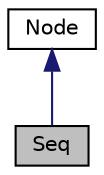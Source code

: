 digraph "Seq"
{
 // LATEX_PDF_SIZE
  edge [fontname="Helvetica",fontsize="10",labelfontname="Helvetica",labelfontsize="10"];
  node [fontname="Helvetica",fontsize="10",shape=record];
  Node1 [label="Seq",height=0.2,width=0.4,color="black", fillcolor="grey75", style="filled", fontcolor="black",tooltip="Represents a sequence of operations in the AST."];
  Node2 -> Node1 [dir="back",color="midnightblue",fontsize="10",style="solid"];
  Node2 [label="Node",height=0.2,width=0.4,color="black", fillcolor="white", style="filled",URL="$classNode.html",tooltip="Base class for all nodes in the abstract syntax tree (AST)."];
}
